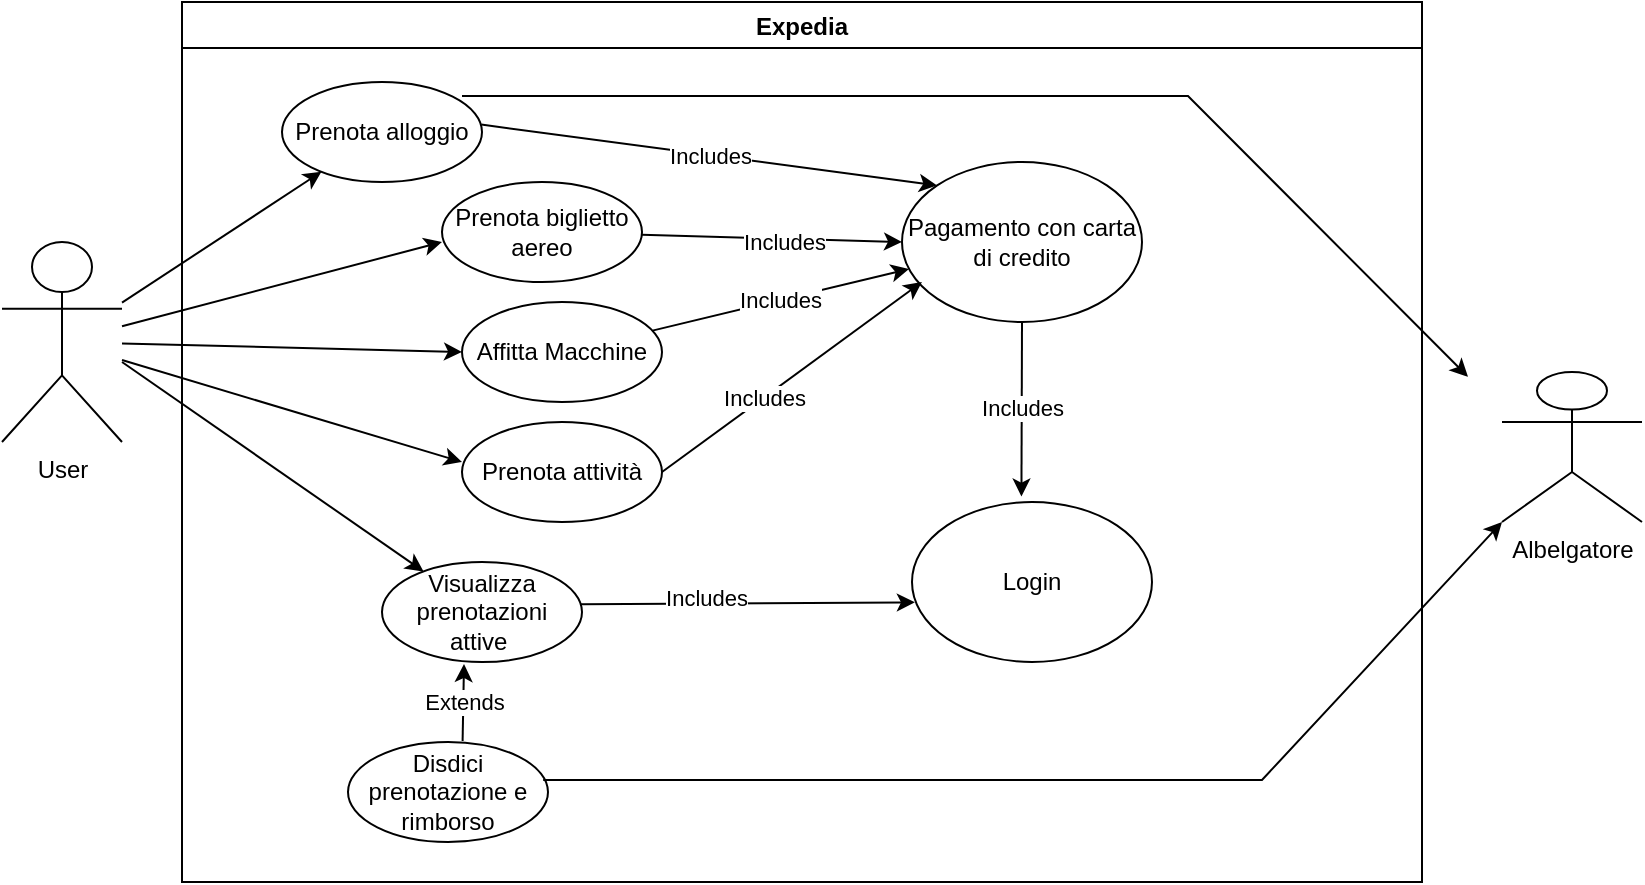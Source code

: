 <mxfile version="16.5.6" type="device"><diagram id="j11ifUYecre_dbF2oufZ" name="Page-1"><mxGraphModel dx="1422" dy="652" grid="1" gridSize="10" guides="1" tooltips="1" connect="1" arrows="1" fold="1" page="1" pageScale="1" pageWidth="1169" pageHeight="827" math="0" shadow="0"><root><mxCell id="0"/><mxCell id="1" parent="0"/><mxCell id="pLEVOJySYVcsaqN9Tr5v-1" value="User" style="shape=umlActor;verticalLabelPosition=bottom;verticalAlign=top;html=1;outlineConnect=0;" parent="1" vertex="1"><mxGeometry x="130" y="200" width="60" height="100" as="geometry"/></mxCell><mxCell id="pLEVOJySYVcsaqN9Tr5v-2" value="Prenota alloggio" style="ellipse;whiteSpace=wrap;html=1;" parent="1" vertex="1"><mxGeometry x="270" y="120" width="100" height="50" as="geometry"/></mxCell><mxCell id="pLEVOJySYVcsaqN9Tr5v-5" value="Prenota biglietto aereo" style="ellipse;whiteSpace=wrap;html=1;" parent="1" vertex="1"><mxGeometry x="350" y="170" width="100" height="50" as="geometry"/></mxCell><mxCell id="pLEVOJySYVcsaqN9Tr5v-6" value="Affitta Macchine" style="ellipse;whiteSpace=wrap;html=1;" parent="1" vertex="1"><mxGeometry x="360" y="230" width="100" height="50" as="geometry"/></mxCell><mxCell id="pLEVOJySYVcsaqN9Tr5v-7" value="Prenota attività" style="ellipse;whiteSpace=wrap;html=1;" parent="1" vertex="1"><mxGeometry x="360" y="290" width="100" height="50" as="geometry"/></mxCell><mxCell id="pLEVOJySYVcsaqN9Tr5v-8" value="Visualizza prenotazioni attive&amp;nbsp;" style="ellipse;whiteSpace=wrap;html=1;" parent="1" vertex="1"><mxGeometry x="320" y="360" width="100" height="50" as="geometry"/></mxCell><mxCell id="pLEVOJySYVcsaqN9Tr5v-9" value="Disdici prenotazione e rimborso" style="ellipse;whiteSpace=wrap;html=1;" parent="1" vertex="1"><mxGeometry x="303" y="450" width="100" height="50" as="geometry"/></mxCell><mxCell id="pLEVOJySYVcsaqN9Tr5v-10" value="Extends" style="endArrow=classic;html=1;rounded=0;exitX=0.573;exitY=-0.011;exitDx=0;exitDy=0;exitPerimeter=0;" parent="1" source="pLEVOJySYVcsaqN9Tr5v-9" edge="1"><mxGeometry width="50" height="50" relative="1" as="geometry"><mxPoint x="361" y="443" as="sourcePoint"/><mxPoint x="361" y="411" as="targetPoint"/></mxGeometry></mxCell><mxCell id="pLEVOJySYVcsaqN9Tr5v-15" value="Pagamento con carta di credito" style="ellipse;whiteSpace=wrap;html=1;" parent="1" vertex="1"><mxGeometry x="580" y="160" width="120" height="80" as="geometry"/></mxCell><mxCell id="pLEVOJySYVcsaqN9Tr5v-16" value="Includes" style="endArrow=classic;html=1;rounded=0;exitX=0.996;exitY=0.426;exitDx=0;exitDy=0;exitPerimeter=0;entryX=0;entryY=0;entryDx=0;entryDy=0;" parent="1" source="pLEVOJySYVcsaqN9Tr5v-2" target="pLEVOJySYVcsaqN9Tr5v-15" edge="1"><mxGeometry width="50" height="50" relative="1" as="geometry"><mxPoint x="550" y="280" as="sourcePoint"/><mxPoint x="600" y="230" as="targetPoint"/></mxGeometry></mxCell><mxCell id="pLEVOJySYVcsaqN9Tr5v-17" value="" style="endArrow=classic;html=1;rounded=0;entryX=0;entryY=0.5;entryDx=0;entryDy=0;" parent="1" source="pLEVOJySYVcsaqN9Tr5v-5" target="pLEVOJySYVcsaqN9Tr5v-15" edge="1"><mxGeometry width="50" height="50" relative="1" as="geometry"><mxPoint x="550" y="280" as="sourcePoint"/><mxPoint x="600" y="230" as="targetPoint"/></mxGeometry></mxCell><mxCell id="pLEVOJySYVcsaqN9Tr5v-25" value="Includes" style="edgeLabel;html=1;align=center;verticalAlign=middle;resizable=0;points=[];" parent="pLEVOJySYVcsaqN9Tr5v-17" vertex="1" connectable="0"><mxGeometry x="0.255" y="-1" relative="1" as="geometry"><mxPoint x="-11" as="offset"/></mxGeometry></mxCell><mxCell id="pLEVOJySYVcsaqN9Tr5v-18" value="Includes" style="endArrow=classic;html=1;rounded=0;" parent="1" source="pLEVOJySYVcsaqN9Tr5v-6" target="pLEVOJySYVcsaqN9Tr5v-15" edge="1"><mxGeometry width="50" height="50" relative="1" as="geometry"><mxPoint x="550" y="280" as="sourcePoint"/><mxPoint x="600" y="230" as="targetPoint"/></mxGeometry></mxCell><mxCell id="pLEVOJySYVcsaqN9Tr5v-21" value="" style="endArrow=classic;html=1;rounded=0;exitX=1;exitY=0.5;exitDx=0;exitDy=0;entryX=0.083;entryY=0.75;entryDx=0;entryDy=0;entryPerimeter=0;" parent="1" source="pLEVOJySYVcsaqN9Tr5v-7" target="pLEVOJySYVcsaqN9Tr5v-15" edge="1"><mxGeometry width="50" height="50" relative="1" as="geometry"><mxPoint x="550" y="280" as="sourcePoint"/><mxPoint x="600" y="230" as="targetPoint"/></mxGeometry></mxCell><mxCell id="pLEVOJySYVcsaqN9Tr5v-23" value="Includes" style="edgeLabel;html=1;align=center;verticalAlign=middle;resizable=0;points=[];" parent="pLEVOJySYVcsaqN9Tr5v-21" vertex="1" connectable="0"><mxGeometry x="-0.217" relative="1" as="geometry"><mxPoint as="offset"/></mxGeometry></mxCell><mxCell id="pLEVOJySYVcsaqN9Tr5v-26" value="" style="endArrow=classic;html=1;rounded=0;" parent="1" source="pLEVOJySYVcsaqN9Tr5v-1" target="pLEVOJySYVcsaqN9Tr5v-2" edge="1"><mxGeometry width="50" height="50" relative="1" as="geometry"><mxPoint x="270" y="280" as="sourcePoint"/><mxPoint x="320" y="230" as="targetPoint"/></mxGeometry></mxCell><mxCell id="pLEVOJySYVcsaqN9Tr5v-27" value="" style="endArrow=classic;html=1;rounded=0;entryX=0;entryY=0.6;entryDx=0;entryDy=0;entryPerimeter=0;" parent="1" source="pLEVOJySYVcsaqN9Tr5v-1" target="pLEVOJySYVcsaqN9Tr5v-5" edge="1"><mxGeometry width="50" height="50" relative="1" as="geometry"><mxPoint x="270" y="280" as="sourcePoint"/><mxPoint x="320" y="230" as="targetPoint"/></mxGeometry></mxCell><mxCell id="pLEVOJySYVcsaqN9Tr5v-28" value="" style="endArrow=classic;html=1;rounded=0;entryX=0;entryY=0.5;entryDx=0;entryDy=0;" parent="1" source="pLEVOJySYVcsaqN9Tr5v-1" target="pLEVOJySYVcsaqN9Tr5v-6" edge="1"><mxGeometry width="50" height="50" relative="1" as="geometry"><mxPoint x="270" y="280" as="sourcePoint"/><mxPoint x="320" y="230" as="targetPoint"/></mxGeometry></mxCell><mxCell id="pLEVOJySYVcsaqN9Tr5v-29" value="" style="endArrow=classic;html=1;rounded=0;entryX=0;entryY=0.4;entryDx=0;entryDy=0;entryPerimeter=0;" parent="1" source="pLEVOJySYVcsaqN9Tr5v-1" target="pLEVOJySYVcsaqN9Tr5v-7" edge="1"><mxGeometry width="50" height="50" relative="1" as="geometry"><mxPoint x="270" y="280" as="sourcePoint"/><mxPoint x="320" y="230" as="targetPoint"/></mxGeometry></mxCell><mxCell id="pLEVOJySYVcsaqN9Tr5v-30" value="" style="endArrow=classic;html=1;rounded=0;" parent="1" target="pLEVOJySYVcsaqN9Tr5v-8" edge="1"><mxGeometry width="50" height="50" relative="1" as="geometry"><mxPoint x="190" y="260" as="sourcePoint"/><mxPoint x="320" y="230" as="targetPoint"/></mxGeometry></mxCell><mxCell id="pLEVOJySYVcsaqN9Tr5v-31" value="" style="endArrow=classic;html=1;rounded=0;" parent="1" edge="1"><mxGeometry x="-0.537" width="50" height="50" relative="1" as="geometry"><mxPoint x="360" y="127" as="sourcePoint"/><mxPoint x="863" y="267.4" as="targetPoint"/><Array as="points"><mxPoint x="723" y="127"/></Array><mxPoint as="offset"/></mxGeometry></mxCell><mxCell id="pLEVOJySYVcsaqN9Tr5v-33" value="Albelgatore" style="shape=umlActor;verticalLabelPosition=bottom;verticalAlign=top;html=1;outlineConnect=0;" parent="1" vertex="1"><mxGeometry x="880" y="265" width="70" height="75" as="geometry"/></mxCell><mxCell id="PryXIAEJxxi63MCyIApG-2" value="" style="endArrow=classic;html=1;rounded=0;exitX=0.976;exitY=0.381;exitDx=0;exitDy=0;exitPerimeter=0;entryX=0;entryY=1;entryDx=0;entryDy=0;entryPerimeter=0;" edge="1" parent="1" source="pLEVOJySYVcsaqN9Tr5v-9" target="pLEVOJySYVcsaqN9Tr5v-33"><mxGeometry width="50" height="50" relative="1" as="geometry"><mxPoint x="560" y="340" as="sourcePoint"/><mxPoint x="610" y="290" as="targetPoint"/><Array as="points"><mxPoint x="760" y="469"/></Array></mxGeometry></mxCell><mxCell id="PryXIAEJxxi63MCyIApG-3" value="Login" style="ellipse;whiteSpace=wrap;html=1;" vertex="1" parent="1"><mxGeometry x="585" y="330" width="120" height="80" as="geometry"/></mxCell><mxCell id="PryXIAEJxxi63MCyIApG-4" value="Includes" style="endArrow=classic;html=1;rounded=0;entryX=0.456;entryY=-0.034;entryDx=0;entryDy=0;entryPerimeter=0;exitX=0.5;exitY=1;exitDx=0;exitDy=0;" edge="1" parent="1" source="pLEVOJySYVcsaqN9Tr5v-15" target="PryXIAEJxxi63MCyIApG-3"><mxGeometry width="50" height="50" relative="1" as="geometry"><mxPoint x="470" y="340" as="sourcePoint"/><mxPoint x="520" y="290" as="targetPoint"/></mxGeometry></mxCell><mxCell id="PryXIAEJxxi63MCyIApG-5" value="" style="endArrow=classic;html=1;rounded=0;exitX=0.993;exitY=0.423;exitDx=0;exitDy=0;exitPerimeter=0;entryX=0.012;entryY=0.627;entryDx=0;entryDy=0;entryPerimeter=0;" edge="1" parent="1" source="pLEVOJySYVcsaqN9Tr5v-8" target="PryXIAEJxxi63MCyIApG-3"><mxGeometry width="50" height="50" relative="1" as="geometry"><mxPoint x="470" y="340" as="sourcePoint"/><mxPoint x="520" y="290" as="targetPoint"/></mxGeometry></mxCell><mxCell id="PryXIAEJxxi63MCyIApG-8" value="Includes" style="edgeLabel;html=1;align=center;verticalAlign=middle;resizable=0;points=[];" vertex="1" connectable="0" parent="PryXIAEJxxi63MCyIApG-5"><mxGeometry x="-0.254" y="3" relative="1" as="geometry"><mxPoint as="offset"/></mxGeometry></mxCell><mxCell id="PryXIAEJxxi63MCyIApG-7" value="Expedia" style="swimlane;" vertex="1" parent="1"><mxGeometry x="220" y="80" width="620" height="440" as="geometry"/></mxCell></root></mxGraphModel></diagram></mxfile>